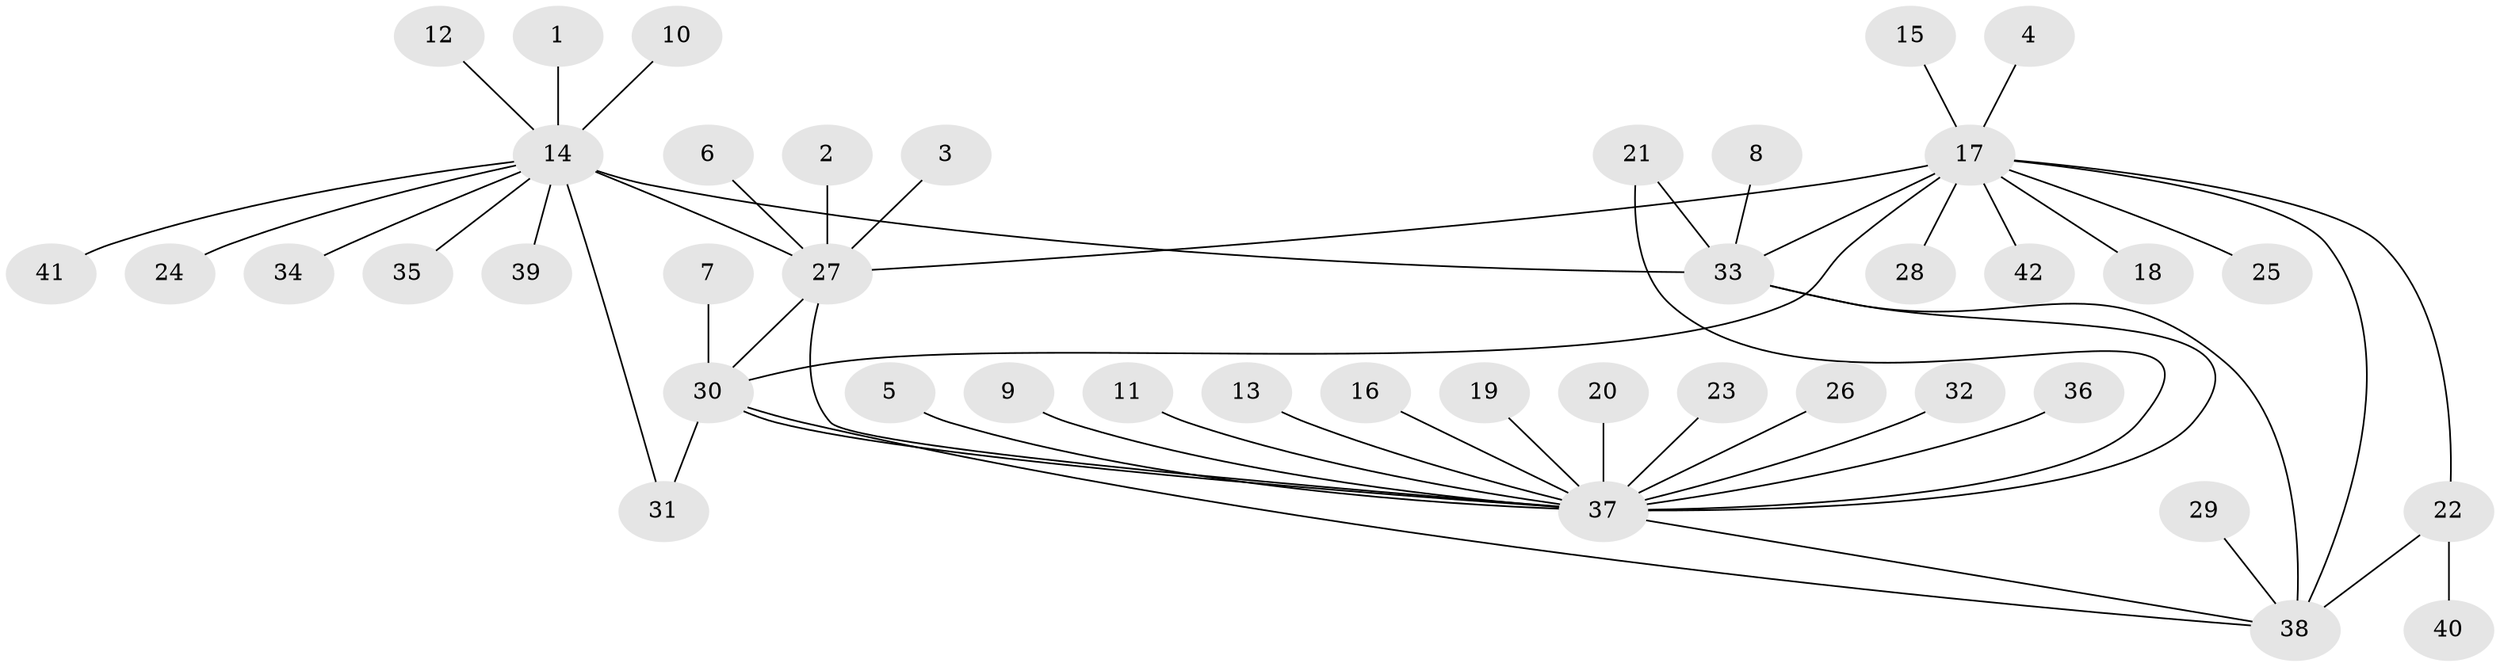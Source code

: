 // original degree distribution, {5: 0.04819277108433735, 15: 0.024096385542168676, 6: 0.04819277108433735, 7: 0.03614457831325301, 3: 0.03614457831325301, 8: 0.024096385542168676, 4: 0.024096385542168676, 9: 0.024096385542168676, 1: 0.6024096385542169, 2: 0.13253012048192772}
// Generated by graph-tools (version 1.1) at 2025/50/03/09/25 03:50:28]
// undirected, 42 vertices, 51 edges
graph export_dot {
graph [start="1"]
  node [color=gray90,style=filled];
  1;
  2;
  3;
  4;
  5;
  6;
  7;
  8;
  9;
  10;
  11;
  12;
  13;
  14;
  15;
  16;
  17;
  18;
  19;
  20;
  21;
  22;
  23;
  24;
  25;
  26;
  27;
  28;
  29;
  30;
  31;
  32;
  33;
  34;
  35;
  36;
  37;
  38;
  39;
  40;
  41;
  42;
  1 -- 14 [weight=1.0];
  2 -- 27 [weight=1.0];
  3 -- 27 [weight=1.0];
  4 -- 17 [weight=1.0];
  5 -- 37 [weight=1.0];
  6 -- 27 [weight=1.0];
  7 -- 30 [weight=1.0];
  8 -- 33 [weight=1.0];
  9 -- 37 [weight=1.0];
  10 -- 14 [weight=1.0];
  11 -- 37 [weight=1.0];
  12 -- 14 [weight=1.0];
  13 -- 37 [weight=1.0];
  14 -- 24 [weight=1.0];
  14 -- 27 [weight=1.0];
  14 -- 31 [weight=1.0];
  14 -- 33 [weight=3.0];
  14 -- 34 [weight=1.0];
  14 -- 35 [weight=1.0];
  14 -- 39 [weight=1.0];
  14 -- 41 [weight=1.0];
  15 -- 17 [weight=1.0];
  16 -- 37 [weight=1.0];
  17 -- 18 [weight=1.0];
  17 -- 22 [weight=1.0];
  17 -- 25 [weight=1.0];
  17 -- 27 [weight=1.0];
  17 -- 28 [weight=1.0];
  17 -- 30 [weight=3.0];
  17 -- 33 [weight=1.0];
  17 -- 38 [weight=2.0];
  17 -- 42 [weight=1.0];
  19 -- 37 [weight=1.0];
  20 -- 37 [weight=1.0];
  21 -- 33 [weight=1.0];
  21 -- 37 [weight=1.0];
  22 -- 38 [weight=2.0];
  22 -- 40 [weight=1.0];
  23 -- 37 [weight=1.0];
  26 -- 37 [weight=1.0];
  27 -- 30 [weight=3.0];
  27 -- 37 [weight=1.0];
  29 -- 38 [weight=1.0];
  30 -- 31 [weight=1.0];
  30 -- 37 [weight=1.0];
  30 -- 38 [weight=1.0];
  32 -- 37 [weight=1.0];
  33 -- 37 [weight=1.0];
  33 -- 38 [weight=1.0];
  36 -- 37 [weight=1.0];
  37 -- 38 [weight=2.0];
}
